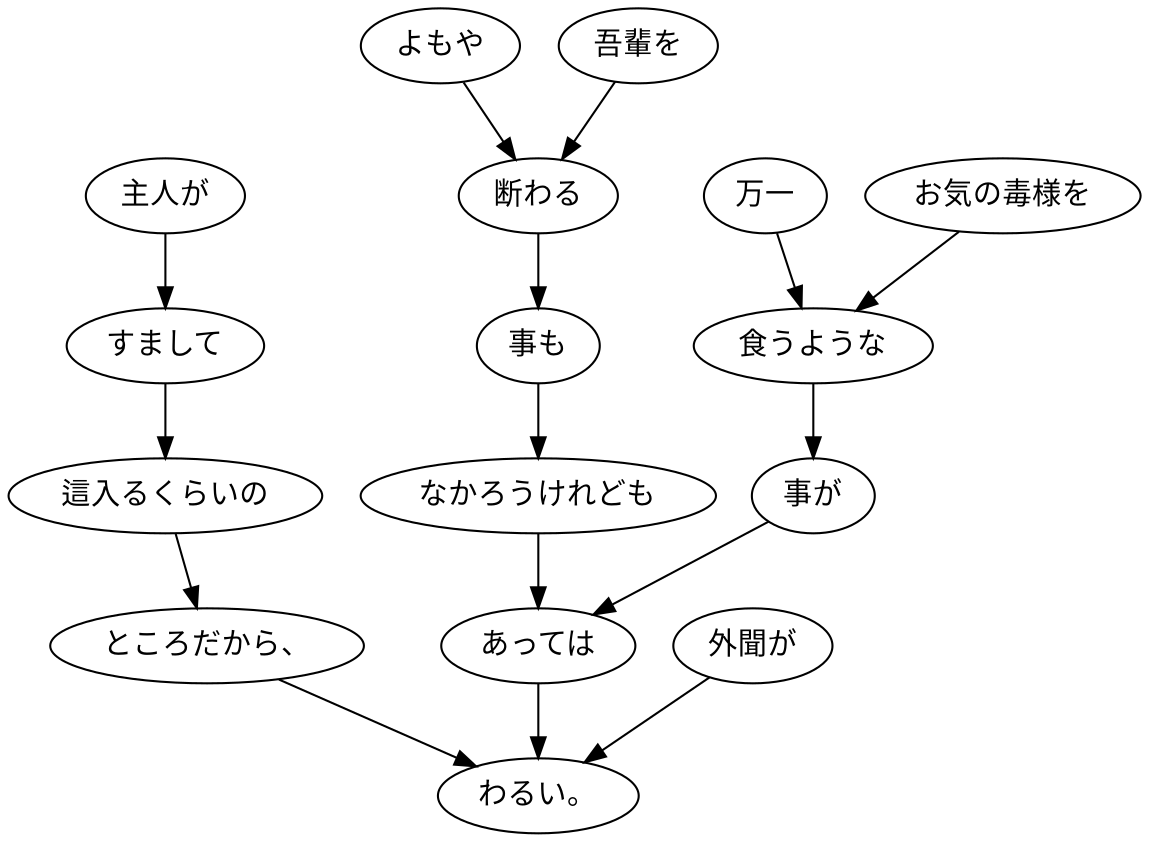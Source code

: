 digraph graph4221 {
	node0 [label="主人が"];
	node1 [label="すまして"];
	node2 [label="這入るくらいの"];
	node3 [label="ところだから、"];
	node4 [label="よもや"];
	node5 [label="吾輩を"];
	node6 [label="断わる"];
	node7 [label="事も"];
	node8 [label="なかろうけれども"];
	node9 [label="万一"];
	node10 [label="お気の毒様を"];
	node11 [label="食うような"];
	node12 [label="事が"];
	node13 [label="あっては"];
	node14 [label="外聞が"];
	node15 [label="わるい。"];
	node0 -> node1;
	node1 -> node2;
	node2 -> node3;
	node3 -> node15;
	node4 -> node6;
	node5 -> node6;
	node6 -> node7;
	node7 -> node8;
	node8 -> node13;
	node9 -> node11;
	node10 -> node11;
	node11 -> node12;
	node12 -> node13;
	node13 -> node15;
	node14 -> node15;
}
